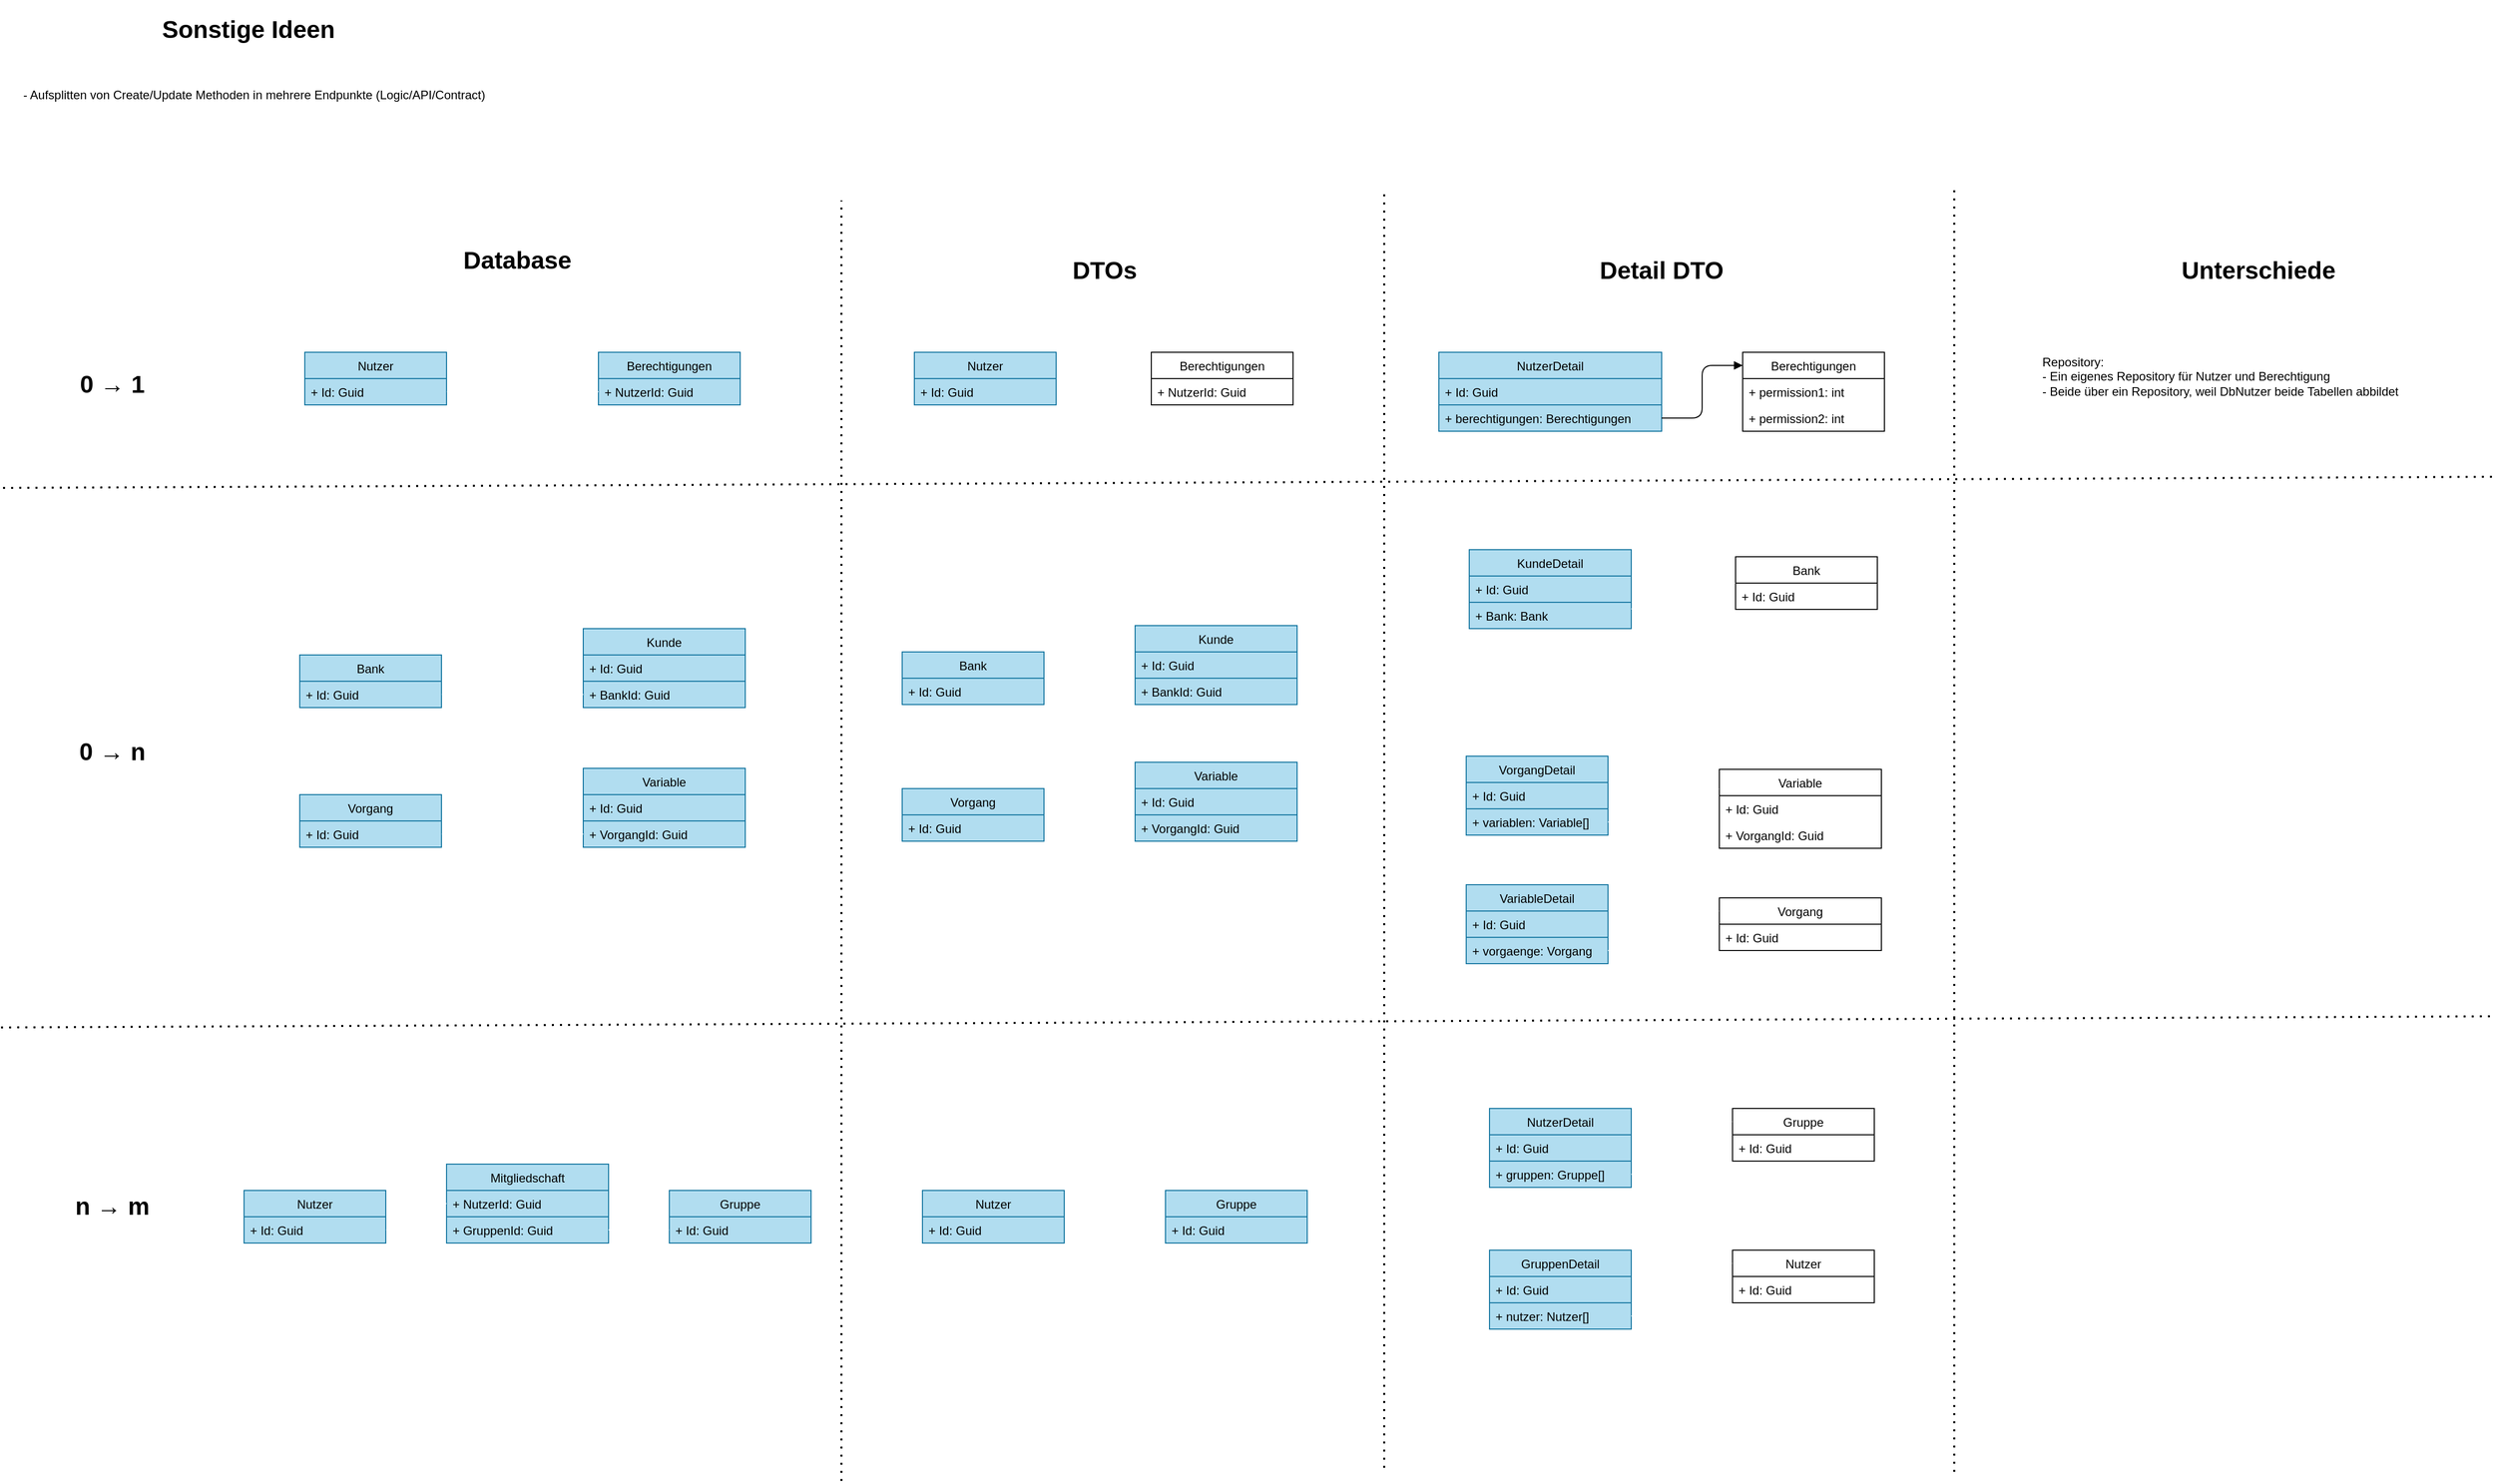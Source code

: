<mxfile version="13.10.0" type="embed">
    <diagram id="AKEHleXFuWLzUM1fttNV" name="Page-1">
        <mxGraphModel dx="1418" dy="1190" grid="0" gridSize="10" guides="1" tooltips="1" connect="1" arrows="1" fold="1" page="0" pageScale="1" pageWidth="827" pageHeight="1169" math="0" shadow="0">
            <root>
                <mxCell id="0"/>
                <mxCell id="1" parent="0"/>
                <mxCell id="2" value="Nutzer" style="swimlane;fontStyle=0;childLayout=stackLayout;horizontal=1;startSize=26;fillColor=#b1ddf0;horizontalStack=0;resizeParent=1;resizeParentMax=0;resizeLast=0;collapsible=1;marginBottom=0;strokeColor=#10739e;fontColor=#000000;" parent="1" vertex="1">
                    <mxGeometry x="40" y="180" width="140" height="52" as="geometry"/>
                </mxCell>
                <mxCell id="3" value="+ Id: Guid" style="text;strokeColor=#10739e;fillColor=#b1ddf0;align=left;verticalAlign=top;spacingLeft=4;spacingRight=4;overflow=hidden;rotatable=0;points=[[0,0.5],[1,0.5]];portConstraint=eastwest;fontColor=#000000;" parent="2" vertex="1">
                    <mxGeometry y="26" width="140" height="26" as="geometry"/>
                </mxCell>
                <mxCell id="6" value="Berechtigungen" style="swimlane;fontStyle=0;childLayout=stackLayout;horizontal=1;startSize=26;fillColor=#b1ddf0;horizontalStack=0;resizeParent=1;resizeParentMax=0;resizeLast=0;collapsible=1;marginBottom=0;strokeColor=#10739e;fontColor=#000000;" parent="1" vertex="1">
                    <mxGeometry x="330" y="180" width="140" height="52" as="geometry"/>
                </mxCell>
                <mxCell id="80" value="+ NutzerId: Guid" style="text;strokeColor=#10739e;fillColor=#b1ddf0;align=left;verticalAlign=top;spacingLeft=4;spacingRight=4;overflow=hidden;rotatable=0;points=[[0,0.5],[1,0.5]];portConstraint=eastwest;fontColor=#000000;" parent="6" vertex="1">
                    <mxGeometry y="26" width="140" height="26" as="geometry"/>
                </mxCell>
                <mxCell id="11" value="" style="endArrow=block;endFill=1;html=1;edgeStyle=orthogonalEdgeStyle;align=left;verticalAlign=top;exitX=0;exitY=0.5;exitDx=0;exitDy=0;fillColor=#b1ddf0;fontColor=#000000;strokeColor=#ffffff;" parent="1" source="80" target="3" edge="1">
                    <mxGeometry x="-0.571" y="-21" relative="1" as="geometry">
                        <mxPoint x="180" y="235" as="sourcePoint"/>
                        <mxPoint x="320" y="209" as="targetPoint"/>
                        <Array as="points">
                            <mxPoint x="270" y="219"/>
                            <mxPoint x="270" y="219"/>
                        </Array>
                        <mxPoint as="offset"/>
                    </mxGeometry>
                </mxCell>
                <mxCell id="13" value="0 → 1" style="text;align=center;fontStyle=1;verticalAlign=middle;spacingLeft=3;spacingRight=3;rotatable=0;points=[[0,0.5],[1,0.5]];portConstraint=eastwest;fontSize=24;" parent="1" vertex="1">
                    <mxGeometry x="-190" y="196" width="80" height="26" as="geometry"/>
                </mxCell>
                <mxCell id="31" value="Database" style="text;align=center;fontStyle=1;verticalAlign=middle;spacingLeft=3;spacingRight=3;strokeColor=none;rotatable=0;points=[[0,0.5],[1,0.5]];portConstraint=eastwest;fontSize=24;" parent="1" vertex="1">
                    <mxGeometry x="168.46" y="60" width="163.08" height="53" as="geometry"/>
                </mxCell>
                <mxCell id="32" value="DTOs" style="text;align=center;fontStyle=1;verticalAlign=middle;spacingLeft=3;spacingRight=3;strokeColor=none;rotatable=0;points=[[0,0.5],[1,0.5]];portConstraint=eastwest;fontSize=24;" parent="1" vertex="1">
                    <mxGeometry x="748.46" y="70" width="163.08" height="53" as="geometry"/>
                </mxCell>
                <mxCell id="36" value="Nutzer" style="swimlane;fontStyle=0;childLayout=stackLayout;horizontal=1;startSize=26;fillColor=#b1ddf0;horizontalStack=0;resizeParent=1;resizeParentMax=0;resizeLast=0;collapsible=1;marginBottom=0;strokeColor=#10739e;fontColor=#000000;" parent="1" vertex="1">
                    <mxGeometry x="642" y="180" width="140" height="52" as="geometry"/>
                </mxCell>
                <mxCell id="37" value="+ Id: Guid" style="text;strokeColor=#10739e;fillColor=#b1ddf0;align=left;verticalAlign=top;spacingLeft=4;spacingRight=4;overflow=hidden;rotatable=0;points=[[0,0.5],[1,0.5]];portConstraint=eastwest;fontColor=#000000;" parent="36" vertex="1">
                    <mxGeometry y="26" width="140" height="26" as="geometry"/>
                </mxCell>
                <mxCell id="38" value="Berechtigungen" style="swimlane;fontStyle=0;childLayout=stackLayout;horizontal=1;startSize=26;horizontalStack=0;resizeParent=1;resizeParentMax=0;resizeLast=0;collapsible=1;marginBottom=0;" parent="1" vertex="1">
                    <mxGeometry x="876" y="180" width="140" height="52" as="geometry"/>
                </mxCell>
                <mxCell id="78" value="+ NutzerId: Guid" style="text;align=left;verticalAlign=top;spacingLeft=4;spacingRight=4;overflow=hidden;rotatable=0;points=[[0,0.5],[1,0.5]];portConstraint=eastwest;" parent="38" vertex="1">
                    <mxGeometry y="26" width="140" height="26" as="geometry"/>
                </mxCell>
                <mxCell id="44" value="Detail DTO" style="text;align=center;fontStyle=1;verticalAlign=middle;spacingLeft=3;spacingRight=3;strokeColor=none;rotatable=0;points=[[0,0.5],[1,0.5]];portConstraint=eastwest;fontSize=24;" parent="1" vertex="1">
                    <mxGeometry x="1298.46" y="70" width="163.08" height="53" as="geometry"/>
                </mxCell>
                <mxCell id="45" value="NutzerDetail" style="swimlane;fontStyle=0;childLayout=stackLayout;horizontal=1;startSize=26;fillColor=#b1ddf0;horizontalStack=0;resizeParent=1;resizeParentMax=0;resizeLast=0;collapsible=1;marginBottom=0;strokeColor=#10739e;fontColor=#000000;" parent="1" vertex="1">
                    <mxGeometry x="1160" y="180" width="220" height="78" as="geometry"/>
                </mxCell>
                <mxCell id="46" value="+ Id: Guid" style="text;strokeColor=#10739e;fillColor=#b1ddf0;align=left;verticalAlign=top;spacingLeft=4;spacingRight=4;overflow=hidden;rotatable=0;points=[[0,0.5],[1,0.5]];portConstraint=eastwest;fontColor=#000000;" parent="45" vertex="1">
                    <mxGeometry y="26" width="220" height="26" as="geometry"/>
                </mxCell>
                <mxCell id="53" value="+ berechtigungen: Berechtigungen" style="text;strokeColor=#10739e;fillColor=#b1ddf0;align=left;verticalAlign=top;spacingLeft=4;spacingRight=4;overflow=hidden;rotatable=0;points=[[0,0.5],[1,0.5]];portConstraint=eastwest;fontSize=12;fontColor=#000000;" parent="45" vertex="1">
                    <mxGeometry y="52" width="220" height="26" as="geometry"/>
                </mxCell>
                <mxCell id="47" value="Berechtigungen" style="swimlane;fontStyle=0;childLayout=stackLayout;horizontal=1;startSize=26;fillColor=none;horizontalStack=0;resizeParent=1;resizeParentMax=0;resizeLast=0;collapsible=1;marginBottom=0;" parent="1" vertex="1">
                    <mxGeometry x="1460" y="180" width="140" height="78" as="geometry"/>
                </mxCell>
                <mxCell id="49" value="+ permission1: int&#10;" style="text;fillColor=none;align=left;verticalAlign=top;spacingLeft=4;spacingRight=4;overflow=hidden;rotatable=0;points=[[0,0.5],[1,0.5]];portConstraint=eastwest;" parent="47" vertex="1">
                    <mxGeometry y="26" width="140" height="26" as="geometry"/>
                </mxCell>
                <mxCell id="50" value="+ permission2: int" style="text;fillColor=none;align=left;verticalAlign=top;spacingLeft=4;spacingRight=4;overflow=hidden;rotatable=0;points=[[0,0.5],[1,0.5]];portConstraint=eastwest;" parent="47" vertex="1">
                    <mxGeometry y="52" width="140" height="26" as="geometry"/>
                </mxCell>
                <mxCell id="51" value="" style="endArrow=block;endFill=1;html=1;edgeStyle=orthogonalEdgeStyle;align=left;verticalAlign=top;exitX=1;exitY=0.5;exitDx=0;exitDy=0;" parent="1" source="53" edge="1">
                    <mxGeometry x="-0.571" y="-21" relative="1" as="geometry">
                        <mxPoint x="1310" y="209" as="sourcePoint"/>
                        <mxPoint x="1460" y="193" as="targetPoint"/>
                        <mxPoint as="offset"/>
                        <Array as="points">
                            <mxPoint x="1420" y="245"/>
                            <mxPoint x="1420" y="193"/>
                        </Array>
                    </mxGeometry>
                </mxCell>
                <mxCell id="54" value="Variable" style="swimlane;fontStyle=0;childLayout=stackLayout;horizontal=1;startSize=26;fillColor=#b1ddf0;horizontalStack=0;resizeParent=1;resizeParentMax=0;resizeLast=0;collapsible=1;marginBottom=0;strokeColor=#10739e;fontColor=#000000;" parent="1" vertex="1">
                    <mxGeometry x="315" y="591" width="160" height="78" as="geometry"/>
                </mxCell>
                <mxCell id="55" value="+ Id: Guid" style="text;strokeColor=#10739e;fillColor=#b1ddf0;align=left;verticalAlign=top;spacingLeft=4;spacingRight=4;overflow=hidden;rotatable=0;points=[[0,0.5],[1,0.5]];portConstraint=eastwest;fontColor=#000000;" parent="54" vertex="1">
                    <mxGeometry y="26" width="160" height="26" as="geometry"/>
                </mxCell>
                <mxCell id="62" value="+ VorgangId: Guid" style="text;strokeColor=#10739e;fillColor=#b1ddf0;align=left;verticalAlign=top;spacingLeft=4;spacingRight=4;overflow=hidden;rotatable=0;points=[[0,0.5],[1,0.5]];portConstraint=eastwest;fontSize=12;fontColor=#000000;" parent="54" vertex="1">
                    <mxGeometry y="52" width="160" height="26" as="geometry"/>
                </mxCell>
                <mxCell id="56" value="Vorgang" style="swimlane;fontStyle=0;childLayout=stackLayout;horizontal=1;startSize=26;fillColor=#b1ddf0;horizontalStack=0;resizeParent=1;resizeParentMax=0;resizeLast=0;collapsible=1;marginBottom=0;strokeColor=#10739e;fontColor=#000000;" parent="1" vertex="1">
                    <mxGeometry x="35" y="617" width="140" height="52" as="geometry"/>
                </mxCell>
                <mxCell id="57" value="+ Id: Guid" style="text;strokeColor=#10739e;fillColor=#b1ddf0;align=left;verticalAlign=top;spacingLeft=4;spacingRight=4;overflow=hidden;rotatable=0;points=[[0,0.5],[1,0.5]];portConstraint=eastwest;fontColor=#000000;" parent="56" vertex="1">
                    <mxGeometry y="26" width="140" height="26" as="geometry"/>
                </mxCell>
                <mxCell id="60" value="" style="endArrow=block;endFill=1;html=1;edgeStyle=orthogonalEdgeStyle;align=left;verticalAlign=top;fillColor=#b1ddf0;fontColor=#000000;strokeColor=#ffffff;entryX=1;entryY=0.5;entryDx=0;entryDy=0;exitX=0;exitY=0.5;exitDx=0;exitDy=0;" parent="1" source="62" target="57" edge="1">
                    <mxGeometry x="-0.571" y="-21" relative="1" as="geometry">
                        <mxPoint x="215" y="681" as="sourcePoint"/>
                        <mxPoint x="315" y="630" as="targetPoint"/>
                        <mxPoint as="offset"/>
                    </mxGeometry>
                </mxCell>
                <mxCell id="76" value="0 → n" style="text;align=center;fontStyle=1;verticalAlign=middle;spacingLeft=3;spacingRight=3;rotatable=0;points=[[0,0.5],[1,0.5]];portConstraint=eastwest;fontSize=24;" parent="1" vertex="1">
                    <mxGeometry x="-190" y="559" width="80" height="26" as="geometry"/>
                </mxCell>
                <mxCell id="77" value="n → m" style="text;align=center;fontStyle=1;verticalAlign=middle;spacingLeft=3;spacingRight=3;rotatable=0;points=[[0,0.5],[1,0.5]];portConstraint=eastwest;fontSize=24;" parent="1" vertex="1">
                    <mxGeometry x="-190" y="1008" width="80" height="26" as="geometry"/>
                </mxCell>
                <mxCell id="81" value="Variable" style="swimlane;fontStyle=0;childLayout=stackLayout;horizontal=1;startSize=26;fillColor=#b1ddf0;horizontalStack=0;resizeParent=1;resizeParentMax=0;resizeLast=0;collapsible=1;marginBottom=0;strokeColor=#10739e;fontColor=#000000;" parent="1" vertex="1">
                    <mxGeometry x="860" y="585" width="160" height="78" as="geometry"/>
                </mxCell>
                <mxCell id="82" value="+ Id: Guid" style="text;strokeColor=#10739e;fillColor=#b1ddf0;align=left;verticalAlign=top;spacingLeft=4;spacingRight=4;overflow=hidden;rotatable=0;points=[[0,0.5],[1,0.5]];portConstraint=eastwest;fontColor=#000000;" parent="81" vertex="1">
                    <mxGeometry y="26" width="160" height="26" as="geometry"/>
                </mxCell>
                <mxCell id="83" value="+ VorgangId: Guid" style="text;strokeColor=#10739e;fillColor=#b1ddf0;align=left;verticalAlign=top;spacingLeft=4;spacingRight=4;overflow=hidden;rotatable=0;points=[[0,0.5],[1,0.5]];portConstraint=eastwest;fontSize=12;fontColor=#000000;" parent="81" vertex="1">
                    <mxGeometry y="52" width="160" height="26" as="geometry"/>
                </mxCell>
                <mxCell id="84" value="Vorgang" style="swimlane;fontStyle=0;childLayout=stackLayout;horizontal=1;startSize=26;fillColor=#b1ddf0;horizontalStack=0;resizeParent=1;resizeParentMax=0;resizeLast=0;collapsible=1;marginBottom=0;strokeColor=#10739e;fontColor=#000000;" parent="1" vertex="1">
                    <mxGeometry x="630" y="611" width="140" height="52" as="geometry"/>
                </mxCell>
                <mxCell id="85" value="+ Id: Guid" style="text;strokeColor=#10739e;fillColor=#b1ddf0;align=left;verticalAlign=top;spacingLeft=4;spacingRight=4;overflow=hidden;rotatable=0;points=[[0,0.5],[1,0.5]];portConstraint=eastwest;fontColor=#000000;" parent="84" vertex="1">
                    <mxGeometry y="26" width="140" height="26" as="geometry"/>
                </mxCell>
                <mxCell id="87" value="Variable" style="swimlane;fontStyle=0;childLayout=stackLayout;horizontal=1;startSize=26;horizontalStack=0;resizeParent=1;resizeParentMax=0;resizeLast=0;collapsible=1;marginBottom=0;" parent="1" vertex="1">
                    <mxGeometry x="1437" y="592" width="160" height="78" as="geometry"/>
                </mxCell>
                <mxCell id="88" value="+ Id: Guid" style="text;align=left;verticalAlign=top;spacingLeft=4;spacingRight=4;overflow=hidden;rotatable=0;points=[[0,0.5],[1,0.5]];portConstraint=eastwest;" parent="87" vertex="1">
                    <mxGeometry y="26" width="160" height="26" as="geometry"/>
                </mxCell>
                <mxCell id="166" value="+ VorgangId: Guid" style="text;strokeColor=none;fillColor=none;align=left;verticalAlign=top;spacingLeft=4;spacingRight=4;overflow=hidden;rotatable=0;points=[[0,0.5],[1,0.5]];portConstraint=eastwest;" parent="87" vertex="1">
                    <mxGeometry y="52" width="160" height="26" as="geometry"/>
                </mxCell>
                <mxCell id="90" value="VorgangDetail" style="swimlane;fontStyle=0;childLayout=stackLayout;horizontal=1;startSize=26;fillColor=#b1ddf0;horizontalStack=0;resizeParent=1;resizeParentMax=0;resizeLast=0;collapsible=1;marginBottom=0;strokeColor=#10739e;fontColor=#000000;" parent="1" vertex="1">
                    <mxGeometry x="1187" y="579" width="140" height="78" as="geometry"/>
                </mxCell>
                <mxCell id="91" value="+ Id: Guid" style="text;strokeColor=#10739e;fillColor=#b1ddf0;align=left;verticalAlign=top;spacingLeft=4;spacingRight=4;overflow=hidden;rotatable=0;points=[[0,0.5],[1,0.5]];portConstraint=eastwest;fontColor=#000000;" parent="90" vertex="1">
                    <mxGeometry y="26" width="140" height="26" as="geometry"/>
                </mxCell>
                <mxCell id="93" value="+ variablen: Variable[]" style="text;strokeColor=#10739e;fillColor=#b1ddf0;align=left;verticalAlign=top;spacingLeft=4;spacingRight=4;overflow=hidden;rotatable=0;points=[[0,0.5],[1,0.5]];portConstraint=eastwest;fontSize=12;fontColor=#000000;" parent="90" vertex="1">
                    <mxGeometry y="52" width="140" height="26" as="geometry"/>
                </mxCell>
                <mxCell id="92" value="" style="endArrow=block;endFill=1;html=1;edgeStyle=orthogonalEdgeStyle;align=left;verticalAlign=top;fillColor=#b1ddf0;fontColor=#000000;strokeColor=#ffffff;entryX=0;entryY=0.25;entryDx=0;entryDy=0;exitX=1;exitY=0.5;exitDx=0;exitDy=0;" parent="1" source="93" target="87" edge="1">
                    <mxGeometry x="-0.571" y="-21" relative="1" as="geometry">
                        <mxPoint x="1437" y="710.0" as="sourcePoint"/>
                        <mxPoint x="1297" y="710.0" as="targetPoint"/>
                        <mxPoint as="offset"/>
                    </mxGeometry>
                </mxCell>
                <mxCell id="94" value="Mitgliedschaft" style="swimlane;fontStyle=0;childLayout=stackLayout;horizontal=1;startSize=26;fillColor=#b1ddf0;horizontalStack=0;resizeParent=1;resizeParentMax=0;resizeLast=0;collapsible=1;marginBottom=0;strokeColor=#10739e;fontColor=#000000;" parent="1" vertex="1">
                    <mxGeometry x="180" y="982" width="160" height="78" as="geometry"/>
                </mxCell>
                <mxCell id="95" value="+ NutzerId: Guid" style="text;strokeColor=#10739e;fillColor=#b1ddf0;align=left;verticalAlign=top;spacingLeft=4;spacingRight=4;overflow=hidden;rotatable=0;points=[[0,0.5],[1,0.5]];portConstraint=eastwest;fontColor=#000000;" parent="94" vertex="1">
                    <mxGeometry y="26" width="160" height="26" as="geometry"/>
                </mxCell>
                <mxCell id="96" value="+ GruppenId: Guid" style="text;strokeColor=#10739e;fillColor=#b1ddf0;align=left;verticalAlign=top;spacingLeft=4;spacingRight=4;overflow=hidden;rotatable=0;points=[[0,0.5],[1,0.5]];portConstraint=eastwest;fontSize=12;fontColor=#000000;" parent="94" vertex="1">
                    <mxGeometry y="52" width="160" height="26" as="geometry"/>
                </mxCell>
                <mxCell id="97" value="Nutzer" style="swimlane;fontStyle=0;childLayout=stackLayout;horizontal=1;startSize=26;fillColor=#b1ddf0;horizontalStack=0;resizeParent=1;resizeParentMax=0;resizeLast=0;collapsible=1;marginBottom=0;strokeColor=#10739e;fontColor=#000000;" parent="1" vertex="1">
                    <mxGeometry x="-20" y="1008" width="140" height="52" as="geometry"/>
                </mxCell>
                <mxCell id="98" value="+ Id: Guid" style="text;strokeColor=#10739e;fillColor=#b1ddf0;align=left;verticalAlign=top;spacingLeft=4;spacingRight=4;overflow=hidden;rotatable=0;points=[[0,0.5],[1,0.5]];portConstraint=eastwest;fontColor=#000000;" parent="97" vertex="1">
                    <mxGeometry y="26" width="140" height="26" as="geometry"/>
                </mxCell>
                <mxCell id="99" value="" style="endArrow=block;endFill=1;html=1;edgeStyle=orthogonalEdgeStyle;align=left;verticalAlign=top;fillColor=#b1ddf0;fontColor=#000000;strokeColor=#ffffff;entryX=1;entryY=0.5;entryDx=0;entryDy=0;exitX=0;exitY=0.5;exitDx=0;exitDy=0;" parent="1" source="95" target="98" edge="1">
                    <mxGeometry x="-0.571" y="-21" relative="1" as="geometry">
                        <mxPoint x="160" y="1072" as="sourcePoint"/>
                        <mxPoint x="260" y="1021" as="targetPoint"/>
                        <mxPoint as="offset"/>
                    </mxGeometry>
                </mxCell>
                <mxCell id="100" value="Gruppe" style="swimlane;fontStyle=0;childLayout=stackLayout;horizontal=1;startSize=26;fillColor=#b1ddf0;horizontalStack=0;resizeParent=1;resizeParentMax=0;resizeLast=0;collapsible=1;marginBottom=0;strokeColor=#10739e;fontColor=#000000;" parent="1" vertex="1">
                    <mxGeometry x="400" y="1008" width="140" height="52" as="geometry"/>
                </mxCell>
                <mxCell id="101" value="+ Id: Guid" style="text;strokeColor=#10739e;fillColor=#b1ddf0;align=left;verticalAlign=top;spacingLeft=4;spacingRight=4;overflow=hidden;rotatable=0;points=[[0,0.5],[1,0.5]];portConstraint=eastwest;fontColor=#000000;" parent="100" vertex="1">
                    <mxGeometry y="26" width="140" height="26" as="geometry"/>
                </mxCell>
                <mxCell id="102" value="" style="endArrow=block;endFill=1;html=1;edgeStyle=orthogonalEdgeStyle;align=left;verticalAlign=top;fillColor=#b1ddf0;fontColor=#000000;strokeColor=#ffffff;entryX=0;entryY=0.5;entryDx=0;entryDy=0;exitX=1;exitY=0.5;exitDx=0;exitDy=0;" parent="1" source="96" target="101" edge="1">
                    <mxGeometry x="-0.571" y="-21" relative="1" as="geometry">
                        <mxPoint x="190.0" y="1031" as="sourcePoint"/>
                        <mxPoint x="130.0" y="1057" as="targetPoint"/>
                        <mxPoint as="offset"/>
                    </mxGeometry>
                </mxCell>
                <mxCell id="106" value="Nutzer" style="swimlane;fontStyle=0;childLayout=stackLayout;horizontal=1;startSize=26;fillColor=#b1ddf0;horizontalStack=0;resizeParent=1;resizeParentMax=0;resizeLast=0;collapsible=1;marginBottom=0;strokeColor=#10739e;fontColor=#000000;" parent="1" vertex="1">
                    <mxGeometry x="650" y="1008" width="140" height="52" as="geometry"/>
                </mxCell>
                <mxCell id="107" value="+ Id: Guid" style="text;strokeColor=#10739e;fillColor=#b1ddf0;align=left;verticalAlign=top;spacingLeft=4;spacingRight=4;overflow=hidden;rotatable=0;points=[[0,0.5],[1,0.5]];portConstraint=eastwest;fontColor=#000000;" parent="106" vertex="1">
                    <mxGeometry y="26" width="140" height="26" as="geometry"/>
                </mxCell>
                <mxCell id="109" value="Gruppe" style="swimlane;fontStyle=0;childLayout=stackLayout;horizontal=1;startSize=26;fillColor=#b1ddf0;horizontalStack=0;resizeParent=1;resizeParentMax=0;resizeLast=0;collapsible=1;marginBottom=0;strokeColor=#10739e;fontColor=#000000;" parent="1" vertex="1">
                    <mxGeometry x="890" y="1008" width="140" height="52" as="geometry"/>
                </mxCell>
                <mxCell id="110" value="+ Id: Guid" style="text;strokeColor=#10739e;fillColor=#b1ddf0;align=left;verticalAlign=top;spacingLeft=4;spacingRight=4;overflow=hidden;rotatable=0;points=[[0,0.5],[1,0.5]];portConstraint=eastwest;fontColor=#000000;" parent="109" vertex="1">
                    <mxGeometry y="26" width="140" height="26" as="geometry"/>
                </mxCell>
                <mxCell id="113" value="" style="endArrow=none;dashed=1;html=1;dashPattern=1 3;strokeWidth=2;fontSize=24;fontColor=#000000;" parent="1" edge="1">
                    <mxGeometry width="50" height="50" relative="1" as="geometry">
                        <mxPoint x="570" y="1295" as="sourcePoint"/>
                        <mxPoint x="570" y="30" as="targetPoint"/>
                    </mxGeometry>
                </mxCell>
                <mxCell id="114" value="" style="endArrow=none;dashed=1;html=1;dashPattern=1 3;strokeWidth=2;fontSize=24;fontColor=#000000;" parent="1" edge="1">
                    <mxGeometry width="50" height="50" relative="1" as="geometry">
                        <mxPoint x="1106" y="1282" as="sourcePoint"/>
                        <mxPoint x="1106" y="19" as="targetPoint"/>
                    </mxGeometry>
                </mxCell>
                <mxCell id="118" value="NutzerDetail" style="swimlane;fontStyle=0;childLayout=stackLayout;horizontal=1;startSize=26;fillColor=#b1ddf0;horizontalStack=0;resizeParent=1;resizeParentMax=0;resizeLast=0;collapsible=1;marginBottom=0;strokeColor=#10739e;fontColor=#000000;" parent="1" vertex="1">
                    <mxGeometry x="1210" y="927" width="140" height="78" as="geometry"/>
                </mxCell>
                <mxCell id="119" value="+ Id: Guid" style="text;strokeColor=#10739e;fillColor=#b1ddf0;align=left;verticalAlign=top;spacingLeft=4;spacingRight=4;overflow=hidden;rotatable=0;points=[[0,0.5],[1,0.5]];portConstraint=eastwest;fontColor=#000000;" parent="118" vertex="1">
                    <mxGeometry y="26" width="140" height="26" as="geometry"/>
                </mxCell>
                <mxCell id="122" value="+ gruppen: Gruppe[]" style="text;strokeColor=#10739e;fillColor=#b1ddf0;align=left;verticalAlign=top;spacingLeft=4;spacingRight=4;overflow=hidden;rotatable=0;points=[[0,0.5],[1,0.5]];portConstraint=eastwest;fontColor=#000000;" parent="118" vertex="1">
                    <mxGeometry y="52" width="140" height="26" as="geometry"/>
                </mxCell>
                <mxCell id="120" value="Gruppe" style="swimlane;fontStyle=0;childLayout=stackLayout;horizontal=1;startSize=26;horizontalStack=0;resizeParent=1;resizeParentMax=0;resizeLast=0;collapsible=1;marginBottom=0;" parent="1" vertex="1">
                    <mxGeometry x="1450" y="927" width="140" height="52" as="geometry"/>
                </mxCell>
                <mxCell id="121" value="+ Id: Guid" style="text;align=left;verticalAlign=top;spacingLeft=4;spacingRight=4;overflow=hidden;rotatable=0;points=[[0,0.5],[1,0.5]];portConstraint=eastwest;" parent="120" vertex="1">
                    <mxGeometry y="26" width="140" height="26" as="geometry"/>
                </mxCell>
                <mxCell id="123" value="" style="endArrow=block;endFill=1;html=1;edgeStyle=orthogonalEdgeStyle;align=left;verticalAlign=top;fillColor=#b1ddf0;fontColor=#000000;strokeColor=#ffffff;entryX=0;entryY=0.25;entryDx=0;entryDy=0;exitX=1;exitY=0.5;exitDx=0;exitDy=0;" parent="1" source="122" target="120" edge="1">
                    <mxGeometry x="-0.571" y="-21" relative="1" as="geometry">
                        <mxPoint x="1360" y="757" as="sourcePoint"/>
                        <mxPoint x="1470" y="718" as="targetPoint"/>
                        <mxPoint as="offset"/>
                    </mxGeometry>
                </mxCell>
                <mxCell id="124" value="GruppenDetail" style="swimlane;fontStyle=0;childLayout=stackLayout;horizontal=1;startSize=26;fillColor=#b1ddf0;horizontalStack=0;resizeParent=1;resizeParentMax=0;resizeLast=0;collapsible=1;marginBottom=0;strokeColor=#10739e;fontColor=#000000;" parent="1" vertex="1">
                    <mxGeometry x="1210" y="1067" width="140" height="78" as="geometry"/>
                </mxCell>
                <mxCell id="125" value="+ Id: Guid" style="text;strokeColor=#10739e;fillColor=#b1ddf0;align=left;verticalAlign=top;spacingLeft=4;spacingRight=4;overflow=hidden;rotatable=0;points=[[0,0.5],[1,0.5]];portConstraint=eastwest;fontColor=#000000;" parent="124" vertex="1">
                    <mxGeometry y="26" width="140" height="26" as="geometry"/>
                </mxCell>
                <mxCell id="126" value="+ nutzer: Nutzer[]" style="text;strokeColor=#10739e;fillColor=#b1ddf0;align=left;verticalAlign=top;spacingLeft=4;spacingRight=4;overflow=hidden;rotatable=0;points=[[0,0.5],[1,0.5]];portConstraint=eastwest;fontColor=#000000;" parent="124" vertex="1">
                    <mxGeometry y="52" width="140" height="26" as="geometry"/>
                </mxCell>
                <mxCell id="127" value="Nutzer" style="swimlane;fontStyle=0;childLayout=stackLayout;horizontal=1;startSize=26;horizontalStack=0;resizeParent=1;resizeParentMax=0;resizeLast=0;collapsible=1;marginBottom=0;" parent="1" vertex="1">
                    <mxGeometry x="1450" y="1067" width="140" height="52" as="geometry"/>
                </mxCell>
                <mxCell id="128" value="+ Id: Guid" style="text;align=left;verticalAlign=top;spacingLeft=4;spacingRight=4;overflow=hidden;rotatable=0;points=[[0,0.5],[1,0.5]];portConstraint=eastwest;" parent="127" vertex="1">
                    <mxGeometry y="26" width="140" height="26" as="geometry"/>
                </mxCell>
                <mxCell id="129" value="" style="endArrow=block;endFill=1;html=1;edgeStyle=orthogonalEdgeStyle;align=left;verticalAlign=top;fillColor=#b1ddf0;fontColor=#000000;strokeColor=#ffffff;entryX=0;entryY=0.25;entryDx=0;entryDy=0;exitX=1;exitY=0.5;exitDx=0;exitDy=0;" parent="1" source="126" target="127" edge="1">
                    <mxGeometry x="-0.571" y="-21" relative="1" as="geometry">
                        <mxPoint x="1360" y="897" as="sourcePoint"/>
                        <mxPoint x="1470" y="858" as="targetPoint"/>
                        <mxPoint as="offset"/>
                    </mxGeometry>
                </mxCell>
                <mxCell id="130" value="" style="endArrow=none;dashed=1;html=1;dashPattern=1 3;strokeWidth=2;fontSize=24;fontColor=#000000;" parent="1" edge="1">
                    <mxGeometry width="50" height="50" relative="1" as="geometry">
                        <mxPoint x="1669" y="1286" as="sourcePoint"/>
                        <mxPoint x="1669.0" y="19" as="targetPoint"/>
                    </mxGeometry>
                </mxCell>
                <mxCell id="131" value="Repository:&lt;br&gt;- Ein eigenes Repository für Nutzer und Berechtigung&lt;br&gt;- Beide über ein Repository, weil DbNutzer beide Tabellen abbildet" style="text;html=1;strokeColor=none;fillColor=none;align=left;verticalAlign=top;whiteSpace=wrap;rounded=0;" parent="1" vertex="1">
                    <mxGeometry x="1754" y="176" width="366" height="126" as="geometry"/>
                </mxCell>
                <mxCell id="132" value="Unterschiede" style="text;align=center;fontStyle=1;verticalAlign=middle;spacingLeft=3;spacingRight=3;strokeColor=none;rotatable=0;points=[[0,0.5],[1,0.5]];portConstraint=eastwest;fontSize=24;" parent="1" vertex="1">
                    <mxGeometry x="1888" y="70" width="163.08" height="53" as="geometry"/>
                </mxCell>
                <mxCell id="133" value="- Aufsplitten von Create/Update Methoden in mehrere Endpunkte (Logic/API/Contract)" style="text;html=1;strokeColor=none;fillColor=none;align=left;verticalAlign=top;whiteSpace=wrap;rounded=0;" parent="1" vertex="1">
                    <mxGeometry x="-240" y="-88" width="467" height="35" as="geometry"/>
                </mxCell>
                <mxCell id="134" value="Sonstige Ideen" style="text;align=center;fontStyle=1;verticalAlign=middle;spacingLeft=3;spacingRight=3;strokeColor=none;rotatable=0;points=[[0,0.5],[1,0.5]];portConstraint=eastwest;fontSize=24;" parent="1" vertex="1">
                    <mxGeometry x="-97.08" y="-168" width="163.08" height="53" as="geometry"/>
                </mxCell>
                <mxCell id="135" value="Kunde" style="swimlane;fontStyle=0;childLayout=stackLayout;horizontal=1;startSize=26;fillColor=#b1ddf0;horizontalStack=0;resizeParent=1;resizeParentMax=0;resizeLast=0;collapsible=1;marginBottom=0;strokeColor=#10739e;fontColor=#000000;" parent="1" vertex="1">
                    <mxGeometry x="315" y="453" width="160" height="78" as="geometry"/>
                </mxCell>
                <mxCell id="136" value="+ Id: Guid" style="text;strokeColor=#10739e;fillColor=#b1ddf0;align=left;verticalAlign=top;spacingLeft=4;spacingRight=4;overflow=hidden;rotatable=0;points=[[0,0.5],[1,0.5]];portConstraint=eastwest;fontColor=#000000;" parent="135" vertex="1">
                    <mxGeometry y="26" width="160" height="26" as="geometry"/>
                </mxCell>
                <mxCell id="137" value="+ BankId: Guid" style="text;strokeColor=#10739e;fillColor=#b1ddf0;align=left;verticalAlign=top;spacingLeft=4;spacingRight=4;overflow=hidden;rotatable=0;points=[[0,0.5],[1,0.5]];portConstraint=eastwest;fontSize=12;fontColor=#000000;" parent="135" vertex="1">
                    <mxGeometry y="52" width="160" height="26" as="geometry"/>
                </mxCell>
                <mxCell id="138" value="Bank" style="swimlane;fontStyle=0;childLayout=stackLayout;horizontal=1;startSize=26;fillColor=#b1ddf0;horizontalStack=0;resizeParent=1;resizeParentMax=0;resizeLast=0;collapsible=1;marginBottom=0;strokeColor=#10739e;fontColor=#000000;" parent="1" vertex="1">
                    <mxGeometry x="35" y="479" width="140" height="52" as="geometry"/>
                </mxCell>
                <mxCell id="139" value="+ Id: Guid" style="text;strokeColor=#10739e;fillColor=#b1ddf0;align=left;verticalAlign=top;spacingLeft=4;spacingRight=4;overflow=hidden;rotatable=0;points=[[0,0.5],[1,0.5]];portConstraint=eastwest;fontColor=#000000;" parent="138" vertex="1">
                    <mxGeometry y="26" width="140" height="26" as="geometry"/>
                </mxCell>
                <mxCell id="140" value="" style="endArrow=block;endFill=1;html=1;edgeStyle=orthogonalEdgeStyle;align=left;verticalAlign=top;fillColor=#b1ddf0;fontColor=#000000;strokeColor=#ffffff;entryX=1;entryY=0.5;entryDx=0;entryDy=0;exitX=0;exitY=0.5;exitDx=0;exitDy=0;" parent="1" source="137" target="139" edge="1">
                    <mxGeometry x="-0.571" y="-21" relative="1" as="geometry">
                        <mxPoint x="215" y="543" as="sourcePoint"/>
                        <mxPoint x="315" y="492" as="targetPoint"/>
                        <mxPoint as="offset"/>
                    </mxGeometry>
                </mxCell>
                <mxCell id="141" value="Kunde" style="swimlane;fontStyle=0;childLayout=stackLayout;horizontal=1;startSize=26;fillColor=#b1ddf0;horizontalStack=0;resizeParent=1;resizeParentMax=0;resizeLast=0;collapsible=1;marginBottom=0;strokeColor=#10739e;fontColor=#000000;" parent="1" vertex="1">
                    <mxGeometry x="860" y="450" width="160" height="78" as="geometry"/>
                </mxCell>
                <mxCell id="142" value="+ Id: Guid" style="text;strokeColor=#10739e;fillColor=#b1ddf0;align=left;verticalAlign=top;spacingLeft=4;spacingRight=4;overflow=hidden;rotatable=0;points=[[0,0.5],[1,0.5]];portConstraint=eastwest;fontColor=#000000;" parent="141" vertex="1">
                    <mxGeometry y="26" width="160" height="26" as="geometry"/>
                </mxCell>
                <mxCell id="143" value="+ BankId: Guid" style="text;strokeColor=#10739e;fillColor=#b1ddf0;align=left;verticalAlign=top;spacingLeft=4;spacingRight=4;overflow=hidden;rotatable=0;points=[[0,0.5],[1,0.5]];portConstraint=eastwest;fontSize=12;fontColor=#000000;" parent="141" vertex="1">
                    <mxGeometry y="52" width="160" height="26" as="geometry"/>
                </mxCell>
                <mxCell id="144" value="Bank" style="swimlane;fontStyle=0;childLayout=stackLayout;horizontal=1;startSize=26;fillColor=#b1ddf0;horizontalStack=0;resizeParent=1;resizeParentMax=0;resizeLast=0;collapsible=1;marginBottom=0;strokeColor=#10739e;fontColor=#000000;" parent="1" vertex="1">
                    <mxGeometry x="630" y="476" width="140" height="52" as="geometry"/>
                </mxCell>
                <mxCell id="145" value="+ Id: Guid" style="text;strokeColor=#10739e;fillColor=#b1ddf0;align=left;verticalAlign=top;spacingLeft=4;spacingRight=4;overflow=hidden;rotatable=0;points=[[0,0.5],[1,0.5]];portConstraint=eastwest;fontColor=#000000;" parent="144" vertex="1">
                    <mxGeometry y="26" width="140" height="26" as="geometry"/>
                </mxCell>
                <mxCell id="147" value="KundeDetail" style="swimlane;fontStyle=0;childLayout=stackLayout;horizontal=1;startSize=26;fillColor=#b1ddf0;horizontalStack=0;resizeParent=1;resizeParentMax=0;resizeLast=0;collapsible=1;marginBottom=0;strokeColor=#10739e;fontColor=#000000;" parent="1" vertex="1">
                    <mxGeometry x="1190" y="375" width="160" height="78" as="geometry"/>
                </mxCell>
                <mxCell id="148" value="+ Id: Guid" style="text;strokeColor=#10739e;fillColor=#b1ddf0;align=left;verticalAlign=top;spacingLeft=4;spacingRight=4;overflow=hidden;rotatable=0;points=[[0,0.5],[1,0.5]];portConstraint=eastwest;fontColor=#000000;" parent="147" vertex="1">
                    <mxGeometry y="26" width="160" height="26" as="geometry"/>
                </mxCell>
                <mxCell id="149" value="+ Bank: Bank" style="text;strokeColor=#10739e;fillColor=#b1ddf0;align=left;verticalAlign=top;spacingLeft=4;spacingRight=4;overflow=hidden;rotatable=0;points=[[0,0.5],[1,0.5]];portConstraint=eastwest;fontSize=12;fontColor=#000000;" parent="147" vertex="1">
                    <mxGeometry y="52" width="160" height="26" as="geometry"/>
                </mxCell>
                <mxCell id="152" value="Bank" style="swimlane;fontStyle=0;childLayout=stackLayout;horizontal=1;startSize=26;horizontalStack=0;resizeParent=1;resizeParentMax=0;resizeLast=0;collapsible=1;marginBottom=0;" parent="1" vertex="1">
                    <mxGeometry x="1453" y="382" width="140" height="52" as="geometry"/>
                </mxCell>
                <mxCell id="153" value="+ Id: Guid" style="text;align=left;verticalAlign=top;spacingLeft=4;spacingRight=4;overflow=hidden;rotatable=0;points=[[0,0.5],[1,0.5]];portConstraint=eastwest;" parent="152" vertex="1">
                    <mxGeometry y="26" width="140" height="26" as="geometry"/>
                </mxCell>
                <mxCell id="154" value="" style="endArrow=block;endFill=1;html=1;edgeStyle=orthogonalEdgeStyle;align=left;verticalAlign=top;fillColor=#b1ddf0;fontColor=#000000;strokeColor=#ffffff;entryX=0;entryY=0.5;entryDx=0;entryDy=0;exitX=1;exitY=0.75;exitDx=0;exitDy=0;" parent="1" source="147" target="152" edge="1">
                    <mxGeometry x="-0.571" y="-21" relative="1" as="geometry">
                        <mxPoint x="1348" y="586.0" as="sourcePoint"/>
                        <mxPoint x="1458" y="547" as="targetPoint"/>
                        <mxPoint as="offset"/>
                    </mxGeometry>
                </mxCell>
                <mxCell id="167" value="Vorgang" style="swimlane;fontStyle=0;childLayout=stackLayout;horizontal=1;startSize=26;horizontalStack=0;resizeParent=1;resizeParentMax=0;resizeLast=0;collapsible=1;marginBottom=0;" parent="1" vertex="1">
                    <mxGeometry x="1437" y="719" width="160" height="52" as="geometry"/>
                </mxCell>
                <mxCell id="168" value="+ Id: Guid" style="text;align=left;verticalAlign=top;spacingLeft=4;spacingRight=4;overflow=hidden;rotatable=0;points=[[0,0.5],[1,0.5]];portConstraint=eastwest;" parent="167" vertex="1">
                    <mxGeometry y="26" width="160" height="26" as="geometry"/>
                </mxCell>
                <mxCell id="170" value="VariableDetail" style="swimlane;fontStyle=0;childLayout=stackLayout;horizontal=1;startSize=26;fillColor=#b1ddf0;horizontalStack=0;resizeParent=1;resizeParentMax=0;resizeLast=0;collapsible=1;marginBottom=0;strokeColor=#10739e;fontColor=#000000;" parent="1" vertex="1">
                    <mxGeometry x="1187" y="706" width="140" height="78" as="geometry"/>
                </mxCell>
                <mxCell id="171" value="+ Id: Guid" style="text;strokeColor=#10739e;fillColor=#b1ddf0;align=left;verticalAlign=top;spacingLeft=4;spacingRight=4;overflow=hidden;rotatable=0;points=[[0,0.5],[1,0.5]];portConstraint=eastwest;fontColor=#000000;" parent="170" vertex="1">
                    <mxGeometry y="26" width="140" height="26" as="geometry"/>
                </mxCell>
                <mxCell id="172" value="+ vorgaenge: Vorgang" style="text;strokeColor=#10739e;fillColor=#b1ddf0;align=left;verticalAlign=top;spacingLeft=4;spacingRight=4;overflow=hidden;rotatable=0;points=[[0,0.5],[1,0.5]];portConstraint=eastwest;fontSize=12;fontColor=#000000;" parent="170" vertex="1">
                    <mxGeometry y="52" width="140" height="26" as="geometry"/>
                </mxCell>
                <mxCell id="173" value="" style="endArrow=block;endFill=1;html=1;edgeStyle=orthogonalEdgeStyle;align=left;verticalAlign=top;fillColor=#b1ddf0;fontColor=#000000;strokeColor=#ffffff;entryX=0;entryY=0.25;entryDx=0;entryDy=0;exitX=1;exitY=0.5;exitDx=0;exitDy=0;" parent="1" source="172" target="167" edge="1">
                    <mxGeometry x="-0.571" y="-21" relative="1" as="geometry">
                        <mxPoint x="1437" y="837.0" as="sourcePoint"/>
                        <mxPoint x="1297" y="837.0" as="targetPoint"/>
                        <mxPoint as="offset"/>
                    </mxGeometry>
                </mxCell>
                <mxCell id="174" value="" style="endArrow=none;dashed=1;html=1;dashPattern=1 3;strokeWidth=2;fontSize=24;fontColor=#000000;" edge="1" parent="1">
                    <mxGeometry width="50" height="50" relative="1" as="geometry">
                        <mxPoint x="-258" y="314" as="sourcePoint"/>
                        <mxPoint x="2200" y="303" as="targetPoint"/>
                    </mxGeometry>
                </mxCell>
                <mxCell id="175" value="" style="endArrow=none;dashed=1;html=1;dashPattern=1 3;strokeWidth=2;fontSize=24;fontColor=#000000;" edge="1" parent="1">
                    <mxGeometry width="50" height="50" relative="1" as="geometry">
                        <mxPoint x="-260" y="847" as="sourcePoint"/>
                        <mxPoint x="2198" y="836" as="targetPoint"/>
                    </mxGeometry>
                </mxCell>
            </root>
        </mxGraphModel>
    </diagram>
</mxfile>